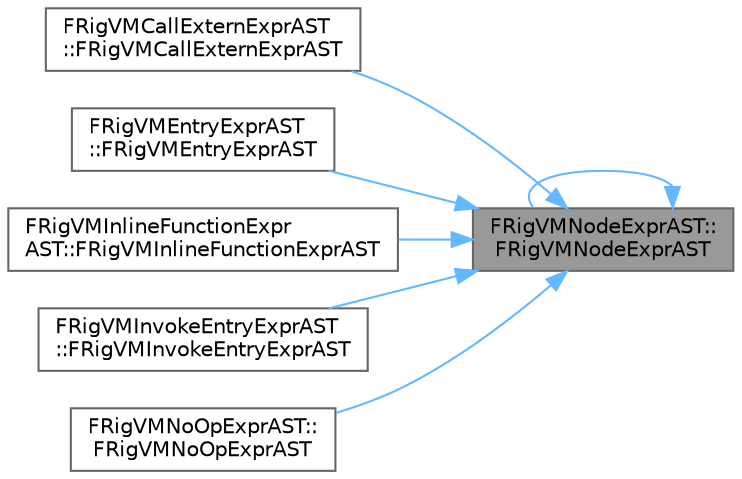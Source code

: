 digraph "FRigVMNodeExprAST::FRigVMNodeExprAST"
{
 // INTERACTIVE_SVG=YES
 // LATEX_PDF_SIZE
  bgcolor="transparent";
  edge [fontname=Helvetica,fontsize=10,labelfontname=Helvetica,labelfontsize=10];
  node [fontname=Helvetica,fontsize=10,shape=box,height=0.2,width=0.4];
  rankdir="RL";
  Node1 [id="Node000001",label="FRigVMNodeExprAST::\lFRigVMNodeExprAST",height=0.2,width=0.4,color="gray40", fillcolor="grey60", style="filled", fontcolor="black",tooltip=" "];
  Node1 -> Node2 [id="edge1_Node000001_Node000002",dir="back",color="steelblue1",style="solid",tooltip=" "];
  Node2 [id="Node000002",label="FRigVMCallExternExprAST\l::FRigVMCallExternExprAST",height=0.2,width=0.4,color="grey40", fillcolor="white", style="filled",URL="$d5/d25/classFRigVMCallExternExprAST.html#a785f5544b0a57898468f57a370bc5b00",tooltip=" "];
  Node1 -> Node3 [id="edge2_Node000001_Node000003",dir="back",color="steelblue1",style="solid",tooltip=" "];
  Node3 [id="Node000003",label="FRigVMEntryExprAST\l::FRigVMEntryExprAST",height=0.2,width=0.4,color="grey40", fillcolor="white", style="filled",URL="$d0/d90/classFRigVMEntryExprAST.html#a07c67678ce681b337741d73b01f6a8a9",tooltip=" "];
  Node1 -> Node4 [id="edge3_Node000001_Node000004",dir="back",color="steelblue1",style="solid",tooltip=" "];
  Node4 [id="Node000004",label="FRigVMInlineFunctionExpr\lAST::FRigVMInlineFunctionExprAST",height=0.2,width=0.4,color="grey40", fillcolor="white", style="filled",URL="$d7/d56/classFRigVMInlineFunctionExprAST.html#aa83f613d358e846bd54227e618126f51",tooltip=" "];
  Node1 -> Node5 [id="edge4_Node000001_Node000005",dir="back",color="steelblue1",style="solid",tooltip=" "];
  Node5 [id="Node000005",label="FRigVMInvokeEntryExprAST\l::FRigVMInvokeEntryExprAST",height=0.2,width=0.4,color="grey40", fillcolor="white", style="filled",URL="$d0/d18/classFRigVMInvokeEntryExprAST.html#ab1b571da228b03ec9f934563c323ae43",tooltip=" "];
  Node1 -> Node1 [id="edge5_Node000001_Node000001",dir="back",color="steelblue1",style="solid",tooltip=" "];
  Node1 -> Node6 [id="edge6_Node000001_Node000006",dir="back",color="steelblue1",style="solid",tooltip=" "];
  Node6 [id="Node000006",label="FRigVMNoOpExprAST::\lFRigVMNoOpExprAST",height=0.2,width=0.4,color="grey40", fillcolor="white", style="filled",URL="$d8/d04/classFRigVMNoOpExprAST.html#a46b3a1337e8ecf8a192e3cd42e95ecf9",tooltip=" "];
}
